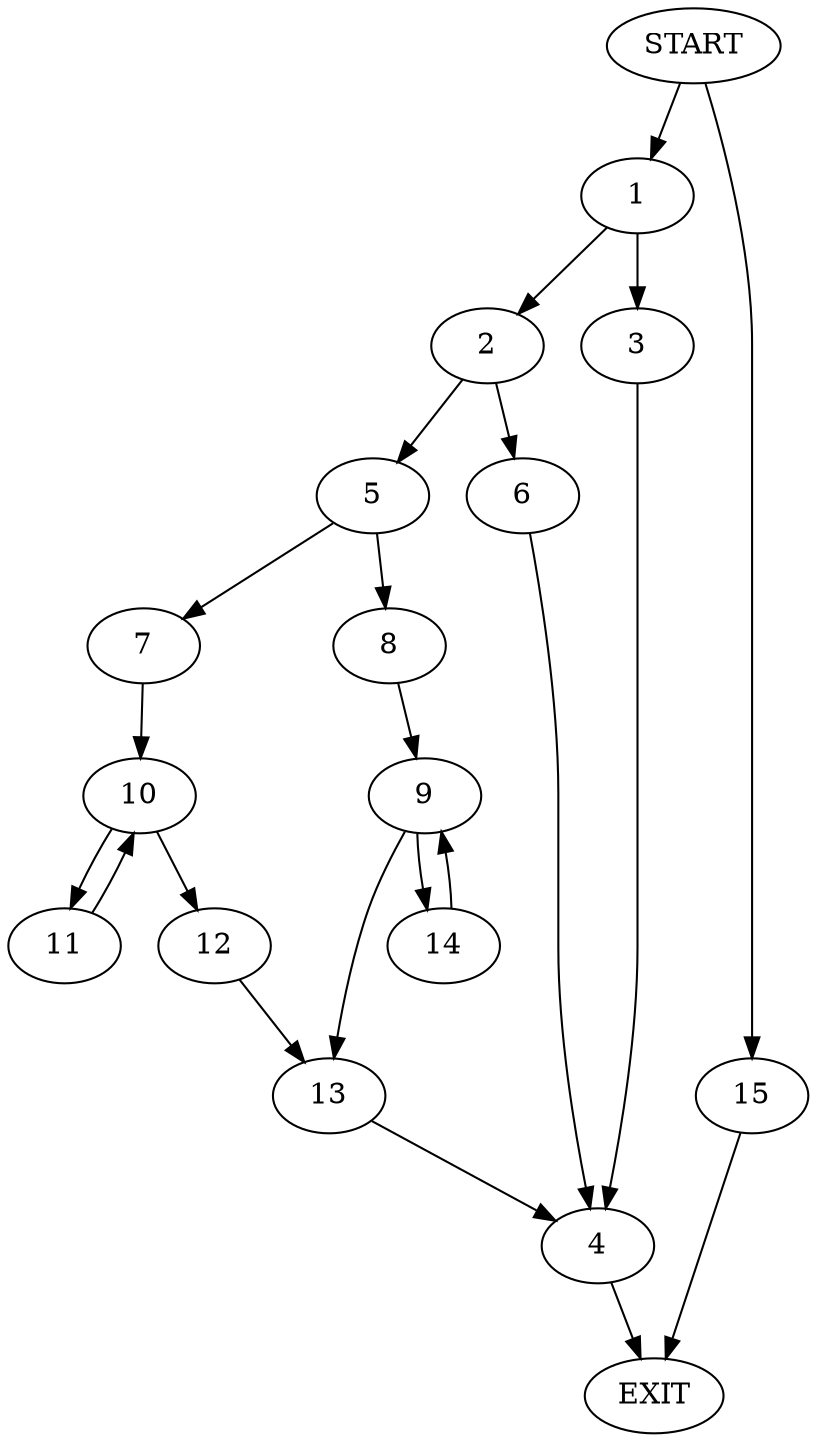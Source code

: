 digraph {
0 [label="START"]
16 [label="EXIT"]
0 -> 1
1 -> 2
1 -> 3
3 -> 4
2 -> 5
2 -> 6
4 -> 16
5 -> 7
5 -> 8
6 -> 4
8 -> 9
7 -> 10
10 -> 11
10 -> 12
12 -> 13
11 -> 10
13 -> 4
9 -> 14
9 -> 13
14 -> 9
0 -> 15
15 -> 16
}
